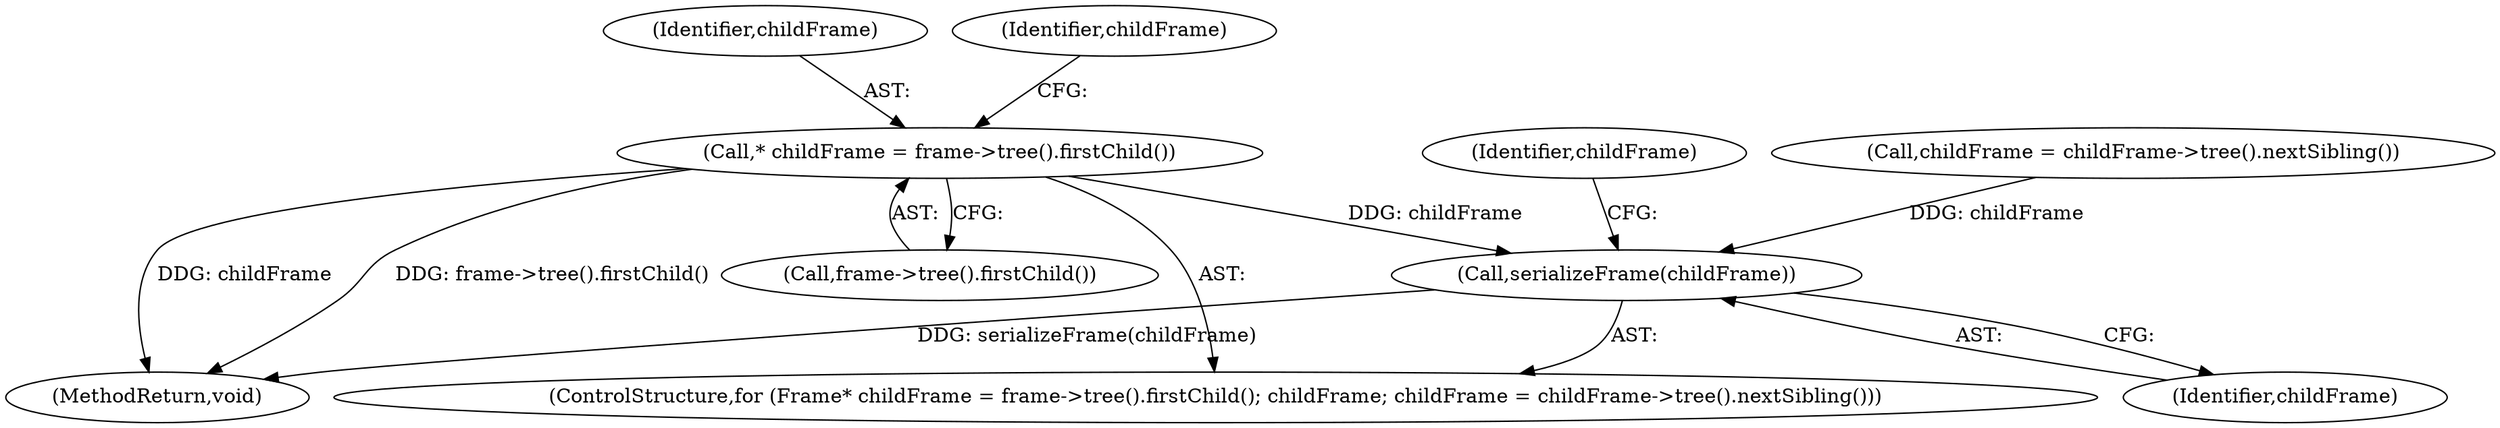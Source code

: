 digraph "0_Chrome_7f0126ff011142c8619b10a6e64d04d1745c503a_7@pointer" {
"1000287" [label="(Call,* childFrame = frame->tree().firstChild())"];
"1000294" [label="(Call,serializeFrame(childFrame))"];
"1000296" [label="(MethodReturn,void)"];
"1000294" [label="(Call,serializeFrame(childFrame))"];
"1000285" [label="(ControlStructure,for (Frame* childFrame = frame->tree().firstChild(); childFrame; childFrame = childFrame->tree().nextSibling()))"];
"1000288" [label="(Identifier,childFrame)"];
"1000292" [label="(Identifier,childFrame)"];
"1000289" [label="(Call,frame->tree().firstChild())"];
"1000295" [label="(Identifier,childFrame)"];
"1000287" [label="(Call,* childFrame = frame->tree().firstChild())"];
"1000291" [label="(Call,childFrame = childFrame->tree().nextSibling())"];
"1000290" [label="(Identifier,childFrame)"];
"1000287" -> "1000285"  [label="AST: "];
"1000287" -> "1000289"  [label="CFG: "];
"1000288" -> "1000287"  [label="AST: "];
"1000289" -> "1000287"  [label="AST: "];
"1000290" -> "1000287"  [label="CFG: "];
"1000287" -> "1000296"  [label="DDG: frame->tree().firstChild()"];
"1000287" -> "1000296"  [label="DDG: childFrame"];
"1000287" -> "1000294"  [label="DDG: childFrame"];
"1000294" -> "1000285"  [label="AST: "];
"1000294" -> "1000295"  [label="CFG: "];
"1000295" -> "1000294"  [label="AST: "];
"1000292" -> "1000294"  [label="CFG: "];
"1000294" -> "1000296"  [label="DDG: serializeFrame(childFrame)"];
"1000291" -> "1000294"  [label="DDG: childFrame"];
}
